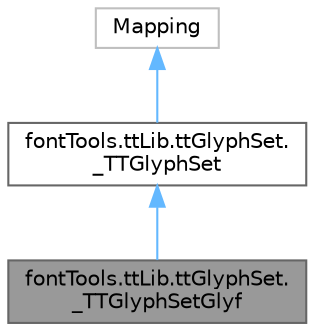 digraph "fontTools.ttLib.ttGlyphSet._TTGlyphSetGlyf"
{
 // LATEX_PDF_SIZE
  bgcolor="transparent";
  edge [fontname=Helvetica,fontsize=10,labelfontname=Helvetica,labelfontsize=10];
  node [fontname=Helvetica,fontsize=10,shape=box,height=0.2,width=0.4];
  Node1 [id="Node000001",label="fontTools.ttLib.ttGlyphSet.\l_TTGlyphSetGlyf",height=0.2,width=0.4,color="gray40", fillcolor="grey60", style="filled", fontcolor="black",tooltip=" "];
  Node2 -> Node1 [id="edge1_Node000001_Node000002",dir="back",color="steelblue1",style="solid",tooltip=" "];
  Node2 [id="Node000002",label="fontTools.ttLib.ttGlyphSet.\l_TTGlyphSet",height=0.2,width=0.4,color="gray40", fillcolor="white", style="filled",URL="$d2/db5/classfontTools_1_1ttLib_1_1ttGlyphSet_1_1__TTGlyphSet.html",tooltip=" "];
  Node3 -> Node2 [id="edge2_Node000002_Node000003",dir="back",color="steelblue1",style="solid",tooltip=" "];
  Node3 [id="Node000003",label="Mapping",height=0.2,width=0.4,color="grey75", fillcolor="white", style="filled",tooltip=" "];
}
